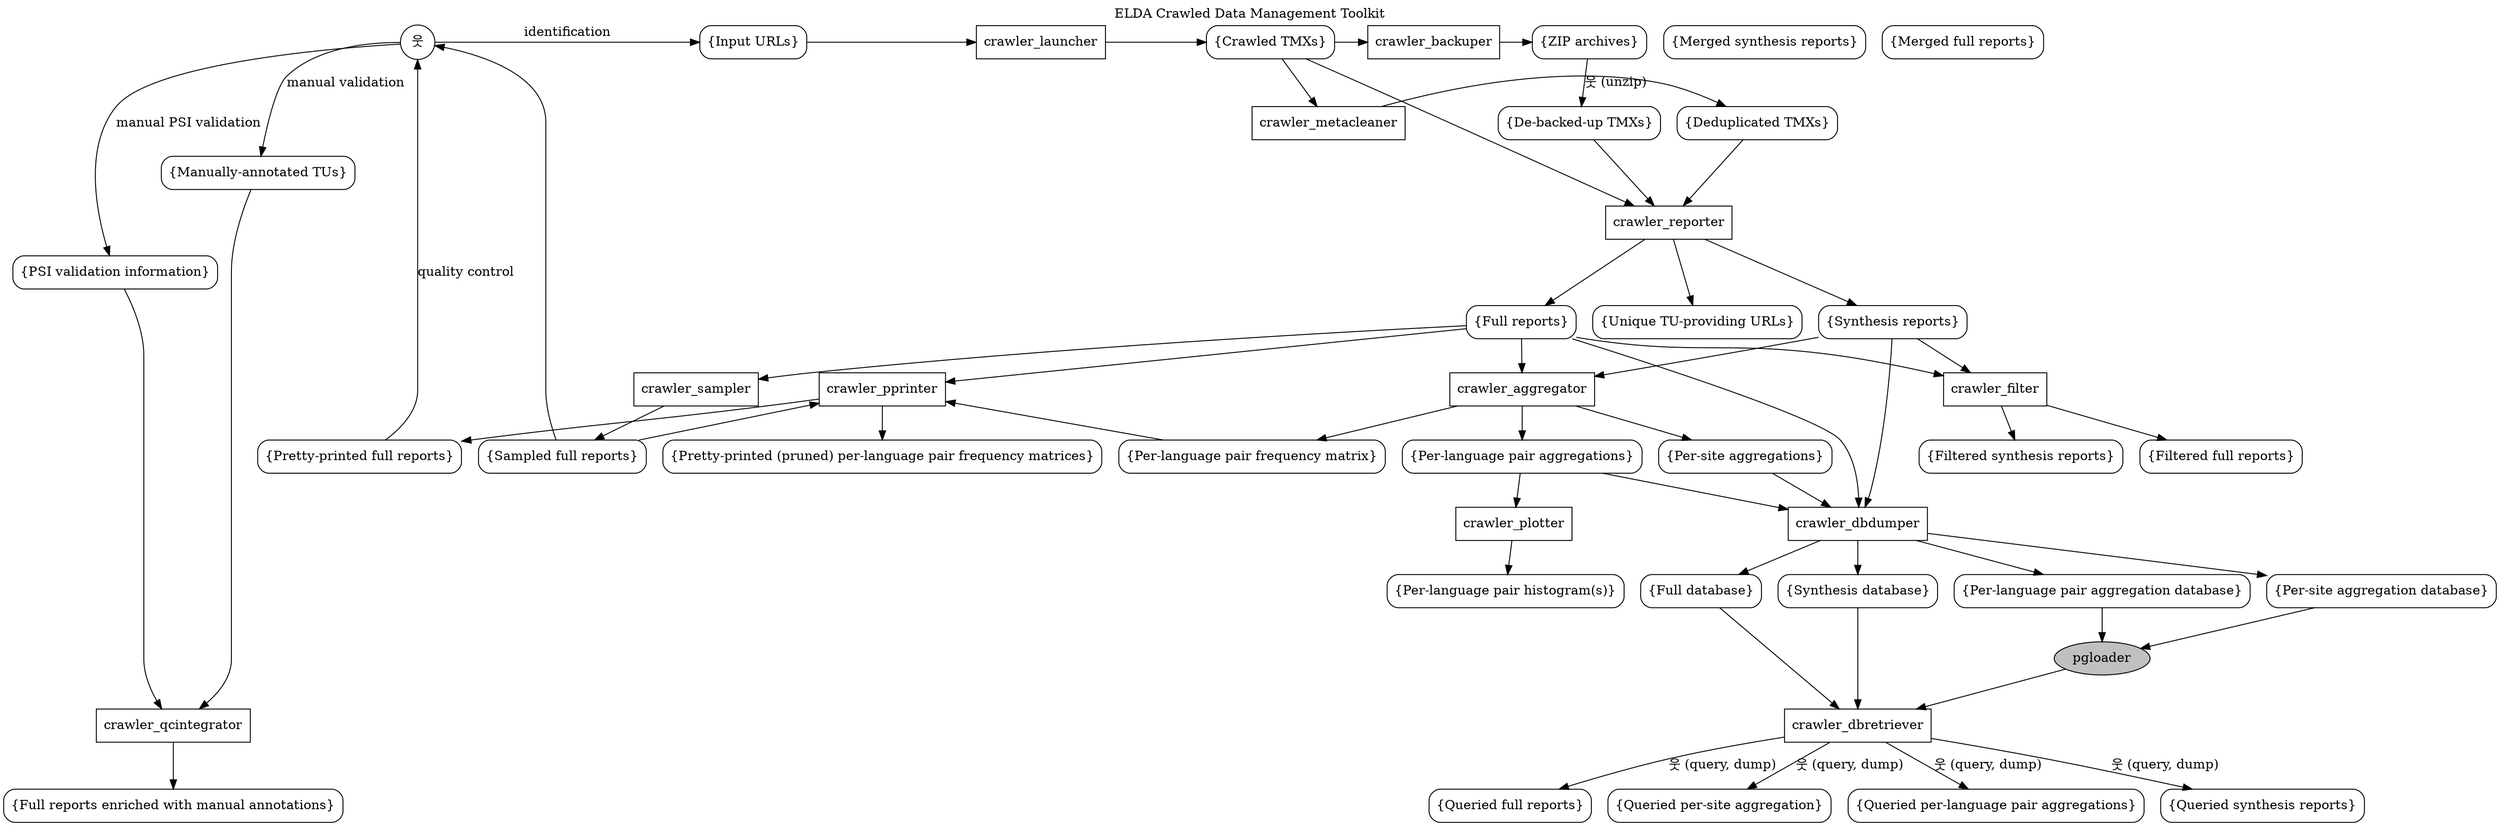 /**************************************************************************
 * Copyright (C) 2016 Evaluations and Language Resources Distribution     *
 * Agency (ELDA) S.A.S (Paris, FRANCE), all rights reserved.              *
 * contact http://www.elda.org/ -- mailto:info@elda.org                   *
 * Author: Vladimir Popescu -- mailto:vladimir@elda.org                   *
 *                                                                        *
 * This file is part of the ELDA Crawling Management Toolkit (ELDA-CMTK). *
 *                                                                        *
 * ELDA-CMTK is free software: you can redistribute it and/or modify it   *
 * under the terms of the GNU General Public License as published by the  *
 * Free Software Foundation, either version 3 of the License, or (at your *
 * option) any later version.                                             *
 *                                                                        *
 * ELDA-CMTK is distributed in the hope that it will be useful, but       *
 * WITHOUT ANY WARRANTY; without even the implied warranty of             *
 * MERCHANTABILITY or FITNESS FOR A PARTICULAR PURPOSE.  See the GNU      *
 * General Public License for more details.                               *
 *                                                                        *
 * You should have received a copy of the GNU General Public License      *
 * along with ELDA-CMTK, in the LICENSE file. If not, see                 *
 * <http://www.gnu.org/licenses/>.                                        *
 *************************************************************************/
digraph {
    /* Uncommentthe line below only for PDF output. */
    /* graph[dpi=300; fontsize=24]; */
    
    labelloc=t;
    label = "ELDA Crawled Data Management Toolkit";

    human[shape="circle", label="웃"];
    urls[shape="box", style=rounded, label="{Input URLs}"];
    tmxs[shape="box", style=rounded, label="{Crawled TMXs}"];
    tmxs_dedup[shape="box", style=rounded, label="{Deduplicated TMXs}"];
    tmxs_deback[shape="box", style=rounded, label="{De-backed-up TMXs}"];
    zips[shape="box", style=rounded, label="{ZIP archives}"];
    syntheses[shape="box", style=rounded, label="{Synthesis reports}"];
    syntheses_db[shape="box", style=rounded, label="{Synthesis database}"];
    syntheses_q[shape="box", style=rounded, label="{Queried synthesis reports}"];
    syntheses_m[shape="box", style=rounded, label="{Merged synthesis reports}"];
    syntheses_filtered[shape="box", style=rounded, label="{Filtered synthesis reports}"];
    fulls[shape="box", style=rounded, label="{Full reports}"];
    fulls_db[shape="box", style=rounded, label="{Full database}"];
    fulls_filtered[shape="box", style=rounded, label="{Filtered full reports}"];
    fulls_sampled[shape="box", style=rounded, label="{Sampled full reports}"];
    fulls_q[shape="box", style=rounded, label="{Queried full reports}"];
    fulls_m[shape="box", style=rounded, label="{Merged full reports}"];
    fulls_pp[shape="box", style=rounded, label="{Pretty-printed full reports}"];
    uniqurls[shape="box", style=rounded, label="{Unique TU-providing URLs}"];
    site_aggregs[shape="box", style=rounded, label="{Per-site aggregations}"];
    site_db[shape="box", style=rounded, label="{Per-site aggregation database}"];
    site_q[shape="box", style=rounded, label="{Queried per-site aggregation}"];
    lpair_aggregs[shape="box", style=rounded, label="{Per-language pair aggregations}"];
    lpair_q[shape="box", style=rounded, label="{Queried per-language pair aggregations}"];
    lpair_confmat[shape="box", style=rounded, label="{Per-language pair frequency matrix}"];
    lpair_confmat_pp[shape="box", style=rounded, label="{Pretty-printed (pruned) per-language pair frequency matrices}"];
    lpair_db[shape="box", style=rounded, label="{Per-language pair aggregation database}"];
    lpair_histo[shape="box", style=rounded, label="{Per-language pair histogram(s)}"];
    fulls_sampled_annotated[shape="box", style=rounded, label="{Manually-annotated TUs}"];
    fulls_enriched[shape="box", style=rounded, label="{Full reports enriched with manual annotations}"];
    psi_info[shape="box", style=rounded, label="{PSI validation information}"];
    launcher[shape="box", style="", label="crawler_launcher"];
    backuper[shape="box", style="", label="crawler_backuper"];
    metacleaner[shape="box", style="", label="crawler_metacleaner"];
    reporter[shape="box", style="", label="crawler_reporter"];
    aggregator[shape="box", style="", label="crawler_aggregator"];
    filter[shape="box", style="", label="crawler_filter"];
    pprinter[shape="box", style="", label="crawler_pprinter"];
    dbdumper[shape="box", style="", label="crawler_dbdumper"];
    dbretriever[shape="box", style="", label="crawler_dbretriever"];
    sampler[shape="box", style="", label="crawler_sampler"];
    plotter[shape="box", style="", label="crawler_plotter"];
    pgloader[shape="ellipse", fillcolor=grey, style=filled, label="pgloader"];
    qcintegrator[shape="box", style="", label="crawler_qcintegrator"];

    human -> urls[label="identification"];
    urls -> launcher -> tmxs -> backuper -> zips;
    tmxs -> reporter;
    tmxs -> metacleaner -> tmxs_dedup -> reporter;
    zips -> tmxs_deback[label="웃 (unzip)"];
    tmxs_deback -> reporter;
    reporter -> {syntheses; fulls; uniqurls};
    {syntheses; fulls} -> aggregator;
    aggregator -> {site_aggregs; lpair_aggregs; lpair_confmat};
    {syntheses; fulls; site_aggregs; lpair_aggregs} -> dbdumper ->
        {syntheses_db; fulls_db; site_db; lpair_db};
    lpair_aggregs -> plotter -> lpair_histo;
    fulls -> sampler -> fulls_sampled;
    fulls_sampled -> human;
    human -> fulls_sampled_annotated[label="manual validation"];
    human -> psi_info[label="manual PSI validation"];
    {fulls_sampled_annotated, psi_info} -> qcintegrator -> fulls_enriched;
    {syntheses; fulls} -> filter -> {syntheses_filtered; fulls_filtered};
    {lpair_confmat; fulls; fulls_sampled} -> pprinter -> {fulls_pp; lpair_confmat_pp};
    fulls_pp -> human[label="quality control"];
    {syntheses_db; fulls_db} -> dbretriever;
    dbretriever -> {syntheses_q; fulls_q}[label="웃 (query, dump)"];
    {site_db; lpair_db} -> pgloader -> dbretriever;
    dbretriever -> {site_q; lpair_q}[label="웃 (query, dump)"];
    {rank=same; human; urls; launcher; tmxs; backuper; zips};
    {rank=same; metacleaner; tmxs_deback; tmxs_dedup};
    {rank=same; syntheses; fulls; uniqurls};
    {rank=same; syntheses_db; fulls_db; site_db; lpair_db};
    {rank=same; pprinter; sampler; filter; aggregator};
    {rank=same; lpair_aggregs; site_aggregs; lpair_confmat};
    {rank=same; qcintegrator; dbretriever};

}
